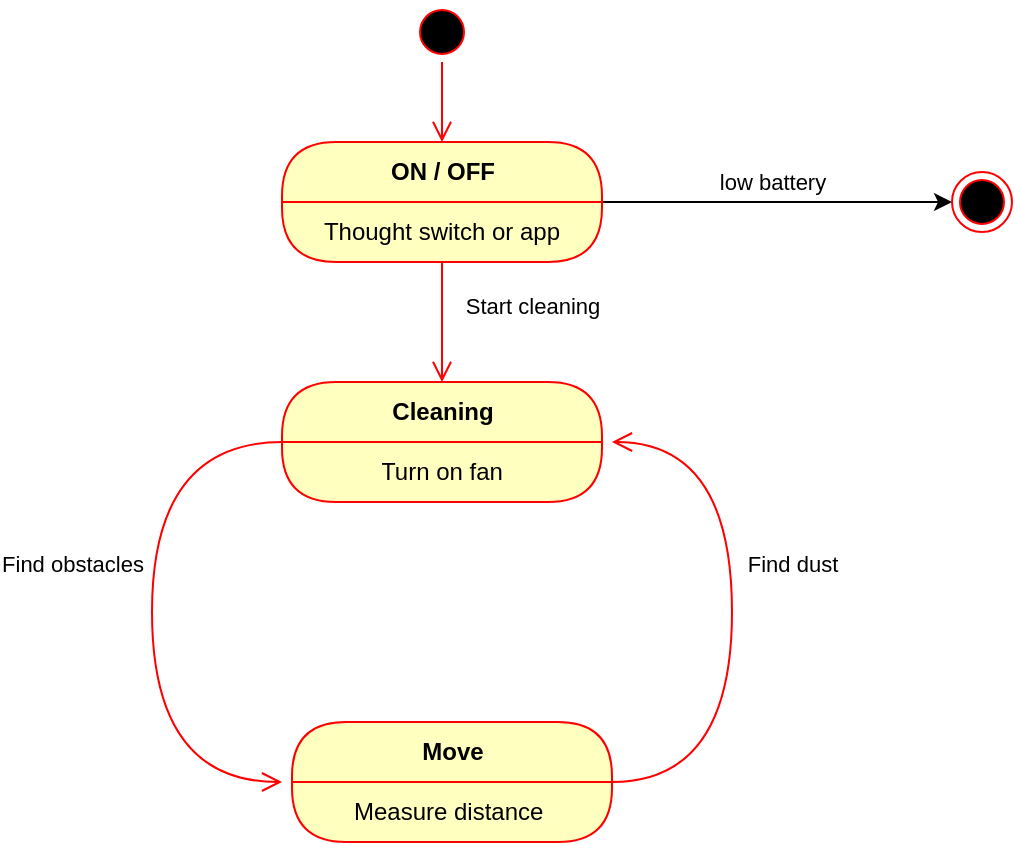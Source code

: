 <mxfile version="10.6.0" type="device"><diagram id="f_c5rhCPdLVZohFqKA9a" name="Page-1"><mxGraphModel dx="1250" dy="582" grid="1" gridSize="10" guides="1" tooltips="1" connect="1" arrows="1" fold="1" page="1" pageScale="1" pageWidth="850" pageHeight="1100" math="0" shadow="0"><root><mxCell id="0"/><mxCell id="1" parent="0"/><mxCell id="qFRYw5hP0m7uOq-fnTTq-1" value="" style="ellipse;html=1;shape=startState;fillColor=#000000;strokeColor=#ff0000;" vertex="1" parent="1"><mxGeometry x="260" y="40" width="30" height="30" as="geometry"/></mxCell><mxCell id="qFRYw5hP0m7uOq-fnTTq-2" value="" style="edgeStyle=orthogonalEdgeStyle;html=1;verticalAlign=bottom;endArrow=open;endSize=8;strokeColor=#ff0000;" edge="1" source="qFRYw5hP0m7uOq-fnTTq-1" parent="1"><mxGeometry relative="1" as="geometry"><mxPoint x="275" y="110" as="targetPoint"/></mxGeometry></mxCell><mxCell id="qFRYw5hP0m7uOq-fnTTq-5" value="Cleaning" style="swimlane;html=1;fontStyle=1;align=center;verticalAlign=middle;childLayout=stackLayout;horizontal=1;startSize=30;horizontalStack=0;resizeParent=0;resizeLast=1;container=0;fontColor=#000000;collapsible=0;rounded=1;arcSize=30;strokeColor=#ff0000;fillColor=#ffffc0;swimlaneFillColor=#ffffc0;" vertex="1" parent="1"><mxGeometry x="195" y="230" width="160" height="60" as="geometry"/></mxCell><mxCell id="qFRYw5hP0m7uOq-fnTTq-6" value="Turn on fan" style="text;html=1;strokeColor=none;fillColor=none;align=center;verticalAlign=middle;spacingLeft=4;spacingRight=4;whiteSpace=wrap;overflow=hidden;rotatable=0;fontColor=#000000;" vertex="1" parent="qFRYw5hP0m7uOq-fnTTq-5"><mxGeometry y="30" width="160" height="30" as="geometry"/></mxCell><mxCell id="qFRYw5hP0m7uOq-fnTTq-7" value="Find obstacles" style="edgeStyle=orthogonalEdgeStyle;html=1;verticalAlign=bottom;endArrow=open;endSize=8;strokeColor=#ff0000;curved=1;entryX=-0.031;entryY=0;entryDx=0;entryDy=0;entryPerimeter=0;" edge="1" source="qFRYw5hP0m7uOq-fnTTq-5" parent="1" target="qFRYw5hP0m7uOq-fnTTq-9"><mxGeometry x="-0.1" y="-40" relative="1" as="geometry"><mxPoint x="190" y="390" as="targetPoint"/><Array as="points"><mxPoint x="130" y="260"/><mxPoint x="130" y="430"/></Array><mxPoint as="offset"/></mxGeometry></mxCell><mxCell id="qFRYw5hP0m7uOq-fnTTq-8" value="Move" style="swimlane;html=1;fontStyle=1;align=center;verticalAlign=middle;childLayout=stackLayout;horizontal=1;startSize=30;horizontalStack=0;resizeParent=0;resizeLast=1;container=0;fontColor=#000000;collapsible=0;rounded=1;arcSize=30;strokeColor=#ff0000;fillColor=#ffffc0;swimlaneFillColor=#ffffc0;" vertex="1" parent="1"><mxGeometry x="200" y="400" width="160" height="60" as="geometry"/></mxCell><mxCell id="qFRYw5hP0m7uOq-fnTTq-9" value="Measure distance&amp;nbsp;" style="text;html=1;strokeColor=none;fillColor=none;align=center;verticalAlign=middle;spacingLeft=4;spacingRight=4;whiteSpace=wrap;overflow=hidden;rotatable=0;fontColor=#000000;" vertex="1" parent="qFRYw5hP0m7uOq-fnTTq-8"><mxGeometry y="30" width="160" height="30" as="geometry"/></mxCell><mxCell id="qFRYw5hP0m7uOq-fnTTq-19" value="Measure distance&amp;nbsp;" style="text;html=1;strokeColor=none;fillColor=none;align=center;verticalAlign=middle;spacingLeft=4;spacingRight=4;whiteSpace=wrap;overflow=hidden;rotatable=0;fontColor=#000000;" vertex="1" parent="qFRYw5hP0m7uOq-fnTTq-8"><mxGeometry y="60" width="160" as="geometry"/></mxCell><mxCell id="qFRYw5hP0m7uOq-fnTTq-10" value="Find dust" style="edgeStyle=orthogonalEdgeStyle;html=1;verticalAlign=bottom;endArrow=open;endSize=8;strokeColor=#ff0000;curved=1;entryX=1.031;entryY=0;entryDx=0;entryDy=0;entryPerimeter=0;" edge="1" source="qFRYw5hP0m7uOq-fnTTq-8" parent="1" target="qFRYw5hP0m7uOq-fnTTq-6"><mxGeometry x="0.103" y="-30" relative="1" as="geometry"><mxPoint x="420" y="260" as="targetPoint"/><Array as="points"><mxPoint x="420" y="430"/><mxPoint x="420" y="260"/></Array><mxPoint as="offset"/></mxGeometry></mxCell><mxCell id="qFRYw5hP0m7uOq-fnTTq-16" value="low battery" style="edgeStyle=orthogonalEdgeStyle;curved=1;rounded=0;orthogonalLoop=1;jettySize=auto;html=1;entryX=0;entryY=0.5;entryDx=0;entryDy=0;" edge="1" parent="1" source="qFRYw5hP0m7uOq-fnTTq-12" target="qFRYw5hP0m7uOq-fnTTq-15"><mxGeometry x="-0.029" y="10" relative="1" as="geometry"><mxPoint as="offset"/></mxGeometry></mxCell><mxCell id="qFRYw5hP0m7uOq-fnTTq-12" value="ON / OFF" style="swimlane;html=1;fontStyle=1;align=center;verticalAlign=middle;childLayout=stackLayout;horizontal=1;startSize=30;horizontalStack=0;resizeParent=0;resizeLast=1;container=0;fontColor=#000000;collapsible=0;rounded=1;arcSize=30;strokeColor=#ff0000;fillColor=#ffffc0;swimlaneFillColor=#ffffc0;" vertex="1" parent="1"><mxGeometry x="195" y="110" width="160" height="60" as="geometry"/></mxCell><mxCell id="qFRYw5hP0m7uOq-fnTTq-13" value="Thought switch or app" style="text;html=1;strokeColor=none;fillColor=none;align=center;verticalAlign=middle;spacingLeft=4;spacingRight=4;whiteSpace=wrap;overflow=hidden;rotatable=0;fontColor=#000000;" vertex="1" parent="qFRYw5hP0m7uOq-fnTTq-12"><mxGeometry y="30" width="160" height="30" as="geometry"/></mxCell><mxCell id="qFRYw5hP0m7uOq-fnTTq-14" value="Start cleaning" style="edgeStyle=orthogonalEdgeStyle;html=1;verticalAlign=bottom;endArrow=open;endSize=8;strokeColor=#ff0000;" edge="1" source="qFRYw5hP0m7uOq-fnTTq-12" parent="1"><mxGeometry y="45" relative="1" as="geometry"><mxPoint x="275" y="230" as="targetPoint"/><mxPoint as="offset"/></mxGeometry></mxCell><mxCell id="qFRYw5hP0m7uOq-fnTTq-15" value="" style="ellipse;html=1;shape=endState;fillColor=#000000;strokeColor=#ff0000;" vertex="1" parent="1"><mxGeometry x="530" y="125" width="30" height="30" as="geometry"/></mxCell></root></mxGraphModel></diagram></mxfile>